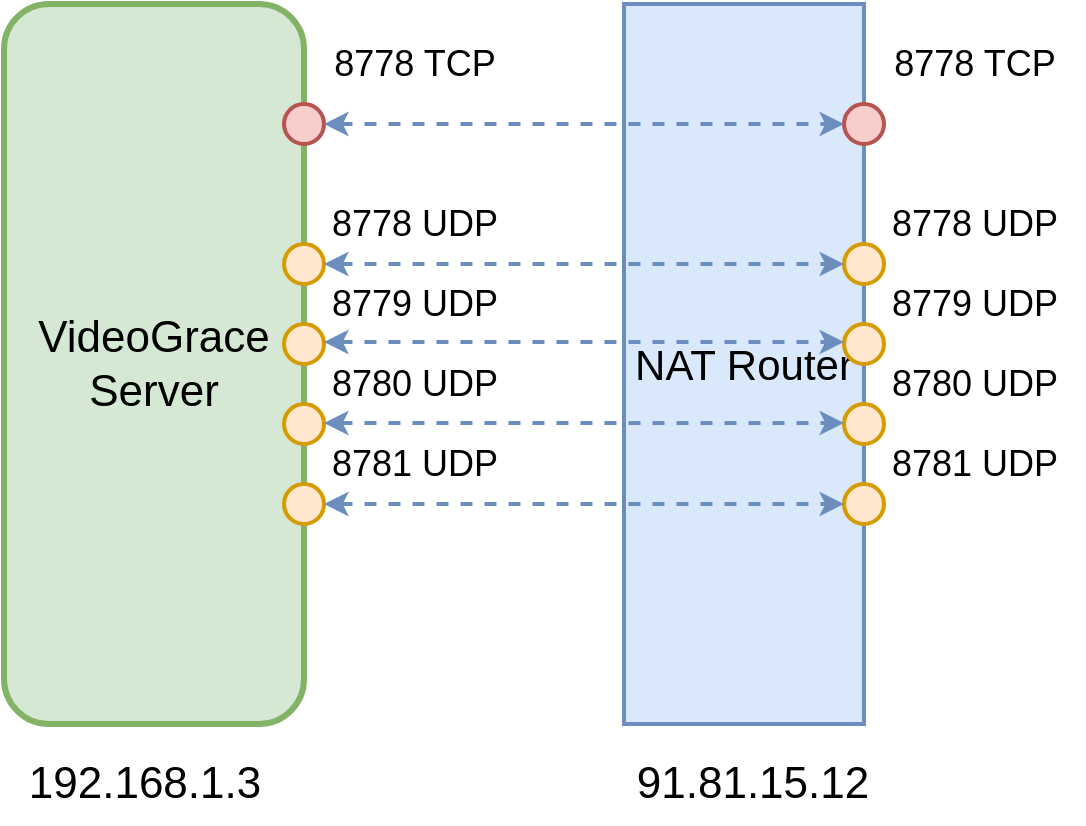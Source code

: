 <mxfile version="23.1.1" type="google">
  <diagram name="Страница — 1" id="yXJeaMvFoXF_CdNia8LF">
    <mxGraphModel dx="1434" dy="780" grid="1" gridSize="10" guides="1" tooltips="1" connect="1" arrows="1" fold="1" page="1" pageScale="1" pageWidth="827" pageHeight="1169" math="0" shadow="0">
      <root>
        <mxCell id="0" />
        <mxCell id="1" parent="0" />
        <mxCell id="WZh6ZhMA239aKEn7YsyJ-1" value="&lt;font style=&quot;font-size: 22px;&quot;&gt;VideoGrace Server&lt;/font&gt;" style="rounded=1;whiteSpace=wrap;html=1;fillColor=#d5e8d4;strokeColor=#82b366;strokeWidth=3;" parent="1" vertex="1">
          <mxGeometry x="40" y="40" width="150" height="360" as="geometry" />
        </mxCell>
        <mxCell id="WZh6ZhMA239aKEn7YsyJ-3" value="" style="ellipse;whiteSpace=wrap;html=1;aspect=fixed;fillColor=#f8cecc;strokeColor=#b85450;strokeWidth=2;" parent="1" vertex="1">
          <mxGeometry x="180" y="90" width="20" height="20" as="geometry" />
        </mxCell>
        <mxCell id="WZh6ZhMA239aKEn7YsyJ-4" value="&lt;font face=&quot;Helvetica&quot; style=&quot;font-size: 18px;&quot;&gt;8778 TCP&lt;/font&gt;" style="text;html=1;align=center;verticalAlign=middle;resizable=0;points=[];autosize=1;strokeColor=none;fillColor=none;" parent="1" vertex="1">
          <mxGeometry x="195" y="50" width="100" height="40" as="geometry" />
        </mxCell>
        <mxCell id="WZh6ZhMA239aKEn7YsyJ-5" value="" style="ellipse;whiteSpace=wrap;html=1;aspect=fixed;fillColor=#ffe6cc;strokeColor=#d79b00;strokeWidth=2;" parent="1" vertex="1">
          <mxGeometry x="180" y="160" width="20" height="20" as="geometry" />
        </mxCell>
        <mxCell id="WZh6ZhMA239aKEn7YsyJ-6" value="" style="ellipse;whiteSpace=wrap;html=1;aspect=fixed;fillColor=#ffe6cc;strokeColor=#d79b00;strokeWidth=2;" parent="1" vertex="1">
          <mxGeometry x="180" y="200" width="20" height="20" as="geometry" />
        </mxCell>
        <mxCell id="WZh6ZhMA239aKEn7YsyJ-7" value="" style="ellipse;whiteSpace=wrap;html=1;aspect=fixed;fillColor=#ffe6cc;strokeColor=#d79b00;strokeWidth=2;" parent="1" vertex="1">
          <mxGeometry x="180" y="240" width="20" height="20" as="geometry" />
        </mxCell>
        <mxCell id="WZh6ZhMA239aKEn7YsyJ-8" value="" style="ellipse;whiteSpace=wrap;html=1;aspect=fixed;fillColor=#ffe6cc;strokeColor=#d79b00;strokeWidth=2;" parent="1" vertex="1">
          <mxGeometry x="180" y="280" width="20" height="20" as="geometry" />
        </mxCell>
        <mxCell id="WZh6ZhMA239aKEn7YsyJ-9" value="&lt;font face=&quot;Helvetica&quot; style=&quot;font-size: 18px;&quot;&gt;8778 UDP&lt;/font&gt;" style="text;html=1;align=center;verticalAlign=middle;resizable=0;points=[];autosize=1;strokeColor=none;fillColor=none;" parent="1" vertex="1">
          <mxGeometry x="190" y="130" width="110" height="40" as="geometry" />
        </mxCell>
        <mxCell id="WZh6ZhMA239aKEn7YsyJ-10" value="&lt;font face=&quot;Helvetica&quot; style=&quot;font-size: 18px;&quot;&gt;8779 UDP&lt;/font&gt;" style="text;html=1;align=center;verticalAlign=middle;resizable=0;points=[];autosize=1;strokeColor=none;fillColor=none;" parent="1" vertex="1">
          <mxGeometry x="190" y="170" width="110" height="40" as="geometry" />
        </mxCell>
        <mxCell id="WZh6ZhMA239aKEn7YsyJ-11" value="&lt;font face=&quot;Helvetica&quot; style=&quot;font-size: 18px;&quot;&gt;8780 UDP&lt;/font&gt;" style="text;html=1;align=center;verticalAlign=middle;resizable=0;points=[];autosize=1;strokeColor=none;fillColor=none;" parent="1" vertex="1">
          <mxGeometry x="190" y="210" width="110" height="40" as="geometry" />
        </mxCell>
        <mxCell id="WZh6ZhMA239aKEn7YsyJ-12" value="&lt;font face=&quot;Helvetica&quot; style=&quot;font-size: 18px;&quot;&gt;8781 UDP&lt;/font&gt;" style="text;html=1;align=center;verticalAlign=middle;resizable=0;points=[];autosize=1;strokeColor=none;fillColor=none;" parent="1" vertex="1">
          <mxGeometry x="190" y="250" width="110" height="40" as="geometry" />
        </mxCell>
        <mxCell id="LGOXKoXr_TMhicI5hV2O-1" value="&lt;font style=&quot;font-size: 22px;&quot;&gt;192.168.1.3&lt;/font&gt;" style="text;html=1;align=center;verticalAlign=middle;resizable=0;points=[];autosize=1;strokeColor=none;fillColor=none;" vertex="1" parent="1">
          <mxGeometry x="40" y="410" width="140" height="40" as="geometry" />
        </mxCell>
        <mxCell id="LGOXKoXr_TMhicI5hV2O-2" value="&lt;font style=&quot;font-size: 21px;&quot;&gt;NAT Router&lt;/font&gt;" style="rounded=0;whiteSpace=wrap;html=1;strokeWidth=2;fillColor=#dae8fc;strokeColor=#6c8ebf;" vertex="1" parent="1">
          <mxGeometry x="350" y="40" width="120" height="360" as="geometry" />
        </mxCell>
        <mxCell id="LGOXKoXr_TMhicI5hV2O-3" value="" style="ellipse;whiteSpace=wrap;html=1;aspect=fixed;fillColor=#f8cecc;strokeColor=#b85450;strokeWidth=2;" vertex="1" parent="1">
          <mxGeometry x="460" y="90" width="20" height="20" as="geometry" />
        </mxCell>
        <mxCell id="LGOXKoXr_TMhicI5hV2O-4" value="&lt;font face=&quot;Helvetica&quot; style=&quot;font-size: 18px;&quot;&gt;8778 TCP&lt;/font&gt;" style="text;html=1;align=center;verticalAlign=middle;resizable=0;points=[];autosize=1;strokeColor=none;fillColor=none;" vertex="1" parent="1">
          <mxGeometry x="475" y="50" width="100" height="40" as="geometry" />
        </mxCell>
        <mxCell id="LGOXKoXr_TMhicI5hV2O-5" value="" style="ellipse;whiteSpace=wrap;html=1;aspect=fixed;fillColor=#ffe6cc;strokeColor=#d79b00;strokeWidth=2;" vertex="1" parent="1">
          <mxGeometry x="460" y="160" width="20" height="20" as="geometry" />
        </mxCell>
        <mxCell id="LGOXKoXr_TMhicI5hV2O-6" value="" style="ellipse;whiteSpace=wrap;html=1;aspect=fixed;fillColor=#ffe6cc;strokeColor=#d79b00;strokeWidth=2;" vertex="1" parent="1">
          <mxGeometry x="460" y="200" width="20" height="20" as="geometry" />
        </mxCell>
        <mxCell id="LGOXKoXr_TMhicI5hV2O-7" value="" style="ellipse;whiteSpace=wrap;html=1;aspect=fixed;fillColor=#ffe6cc;strokeColor=#d79b00;strokeWidth=2;" vertex="1" parent="1">
          <mxGeometry x="460" y="240" width="20" height="20" as="geometry" />
        </mxCell>
        <mxCell id="LGOXKoXr_TMhicI5hV2O-8" value="" style="ellipse;whiteSpace=wrap;html=1;aspect=fixed;fillColor=#ffe6cc;strokeColor=#d79b00;strokeWidth=2;" vertex="1" parent="1">
          <mxGeometry x="460" y="280" width="20" height="20" as="geometry" />
        </mxCell>
        <mxCell id="LGOXKoXr_TMhicI5hV2O-9" value="&lt;font face=&quot;Helvetica&quot; style=&quot;font-size: 18px;&quot;&gt;8778 UDP&lt;/font&gt;" style="text;html=1;align=center;verticalAlign=middle;resizable=0;points=[];autosize=1;strokeColor=none;fillColor=none;" vertex="1" parent="1">
          <mxGeometry x="470" y="130" width="110" height="40" as="geometry" />
        </mxCell>
        <mxCell id="LGOXKoXr_TMhicI5hV2O-10" value="&lt;font face=&quot;Helvetica&quot; style=&quot;font-size: 18px;&quot;&gt;8779 UDP&lt;/font&gt;" style="text;html=1;align=center;verticalAlign=middle;resizable=0;points=[];autosize=1;strokeColor=none;fillColor=none;" vertex="1" parent="1">
          <mxGeometry x="470" y="170" width="110" height="40" as="geometry" />
        </mxCell>
        <mxCell id="LGOXKoXr_TMhicI5hV2O-11" value="&lt;font face=&quot;Helvetica&quot; style=&quot;font-size: 18px;&quot;&gt;8780 UDP&lt;/font&gt;" style="text;html=1;align=center;verticalAlign=middle;resizable=0;points=[];autosize=1;strokeColor=none;fillColor=none;" vertex="1" parent="1">
          <mxGeometry x="470" y="210" width="110" height="40" as="geometry" />
        </mxCell>
        <mxCell id="LGOXKoXr_TMhicI5hV2O-12" value="&lt;font face=&quot;Helvetica&quot; style=&quot;font-size: 18px;&quot;&gt;8781 UDP&lt;/font&gt;" style="text;html=1;align=center;verticalAlign=middle;resizable=0;points=[];autosize=1;strokeColor=none;fillColor=none;" vertex="1" parent="1">
          <mxGeometry x="470" y="250" width="110" height="40" as="geometry" />
        </mxCell>
        <mxCell id="LGOXKoXr_TMhicI5hV2O-13" value="&lt;font style=&quot;font-size: 22px;&quot;&gt;91.81.15.12&lt;/font&gt;" style="text;html=1;align=center;verticalAlign=middle;resizable=0;points=[];autosize=1;strokeColor=none;fillColor=none;" vertex="1" parent="1">
          <mxGeometry x="344" y="410" width="140" height="40" as="geometry" />
        </mxCell>
        <mxCell id="LGOXKoXr_TMhicI5hV2O-14" value="" style="endArrow=classic;startArrow=classic;html=1;rounded=0;dashed=1;fillColor=#dae8fc;strokeColor=#6c8ebf;strokeWidth=2;" edge="1" parent="1" source="WZh6ZhMA239aKEn7YsyJ-3" target="LGOXKoXr_TMhicI5hV2O-3">
          <mxGeometry width="50" height="50" relative="1" as="geometry">
            <mxPoint x="390" y="410" as="sourcePoint" />
            <mxPoint x="440" y="360" as="targetPoint" />
          </mxGeometry>
        </mxCell>
        <mxCell id="LGOXKoXr_TMhicI5hV2O-15" value="" style="endArrow=classic;startArrow=classic;html=1;rounded=0;dashed=1;fillColor=#dae8fc;strokeColor=#6c8ebf;strokeWidth=2;" edge="1" parent="1">
          <mxGeometry width="50" height="50" relative="1" as="geometry">
            <mxPoint x="200" y="170" as="sourcePoint" />
            <mxPoint x="460" y="170" as="targetPoint" />
          </mxGeometry>
        </mxCell>
        <mxCell id="LGOXKoXr_TMhicI5hV2O-16" value="" style="endArrow=classic;startArrow=classic;html=1;rounded=0;dashed=1;fillColor=#dae8fc;strokeColor=#6c8ebf;strokeWidth=2;" edge="1" parent="1">
          <mxGeometry width="50" height="50" relative="1" as="geometry">
            <mxPoint x="200" y="209" as="sourcePoint" />
            <mxPoint x="460" y="209" as="targetPoint" />
          </mxGeometry>
        </mxCell>
        <mxCell id="LGOXKoXr_TMhicI5hV2O-17" value="" style="endArrow=classic;startArrow=classic;html=1;rounded=0;dashed=1;fillColor=#dae8fc;strokeColor=#6c8ebf;strokeWidth=2;" edge="1" parent="1">
          <mxGeometry width="50" height="50" relative="1" as="geometry">
            <mxPoint x="200" y="249.5" as="sourcePoint" />
            <mxPoint x="460" y="249.5" as="targetPoint" />
          </mxGeometry>
        </mxCell>
        <mxCell id="LGOXKoXr_TMhicI5hV2O-18" value="" style="endArrow=classic;startArrow=classic;html=1;rounded=0;dashed=1;fillColor=#dae8fc;strokeColor=#6c8ebf;strokeWidth=2;" edge="1" parent="1">
          <mxGeometry width="50" height="50" relative="1" as="geometry">
            <mxPoint x="200" y="290" as="sourcePoint" />
            <mxPoint x="460" y="290" as="targetPoint" />
          </mxGeometry>
        </mxCell>
      </root>
    </mxGraphModel>
  </diagram>
</mxfile>
